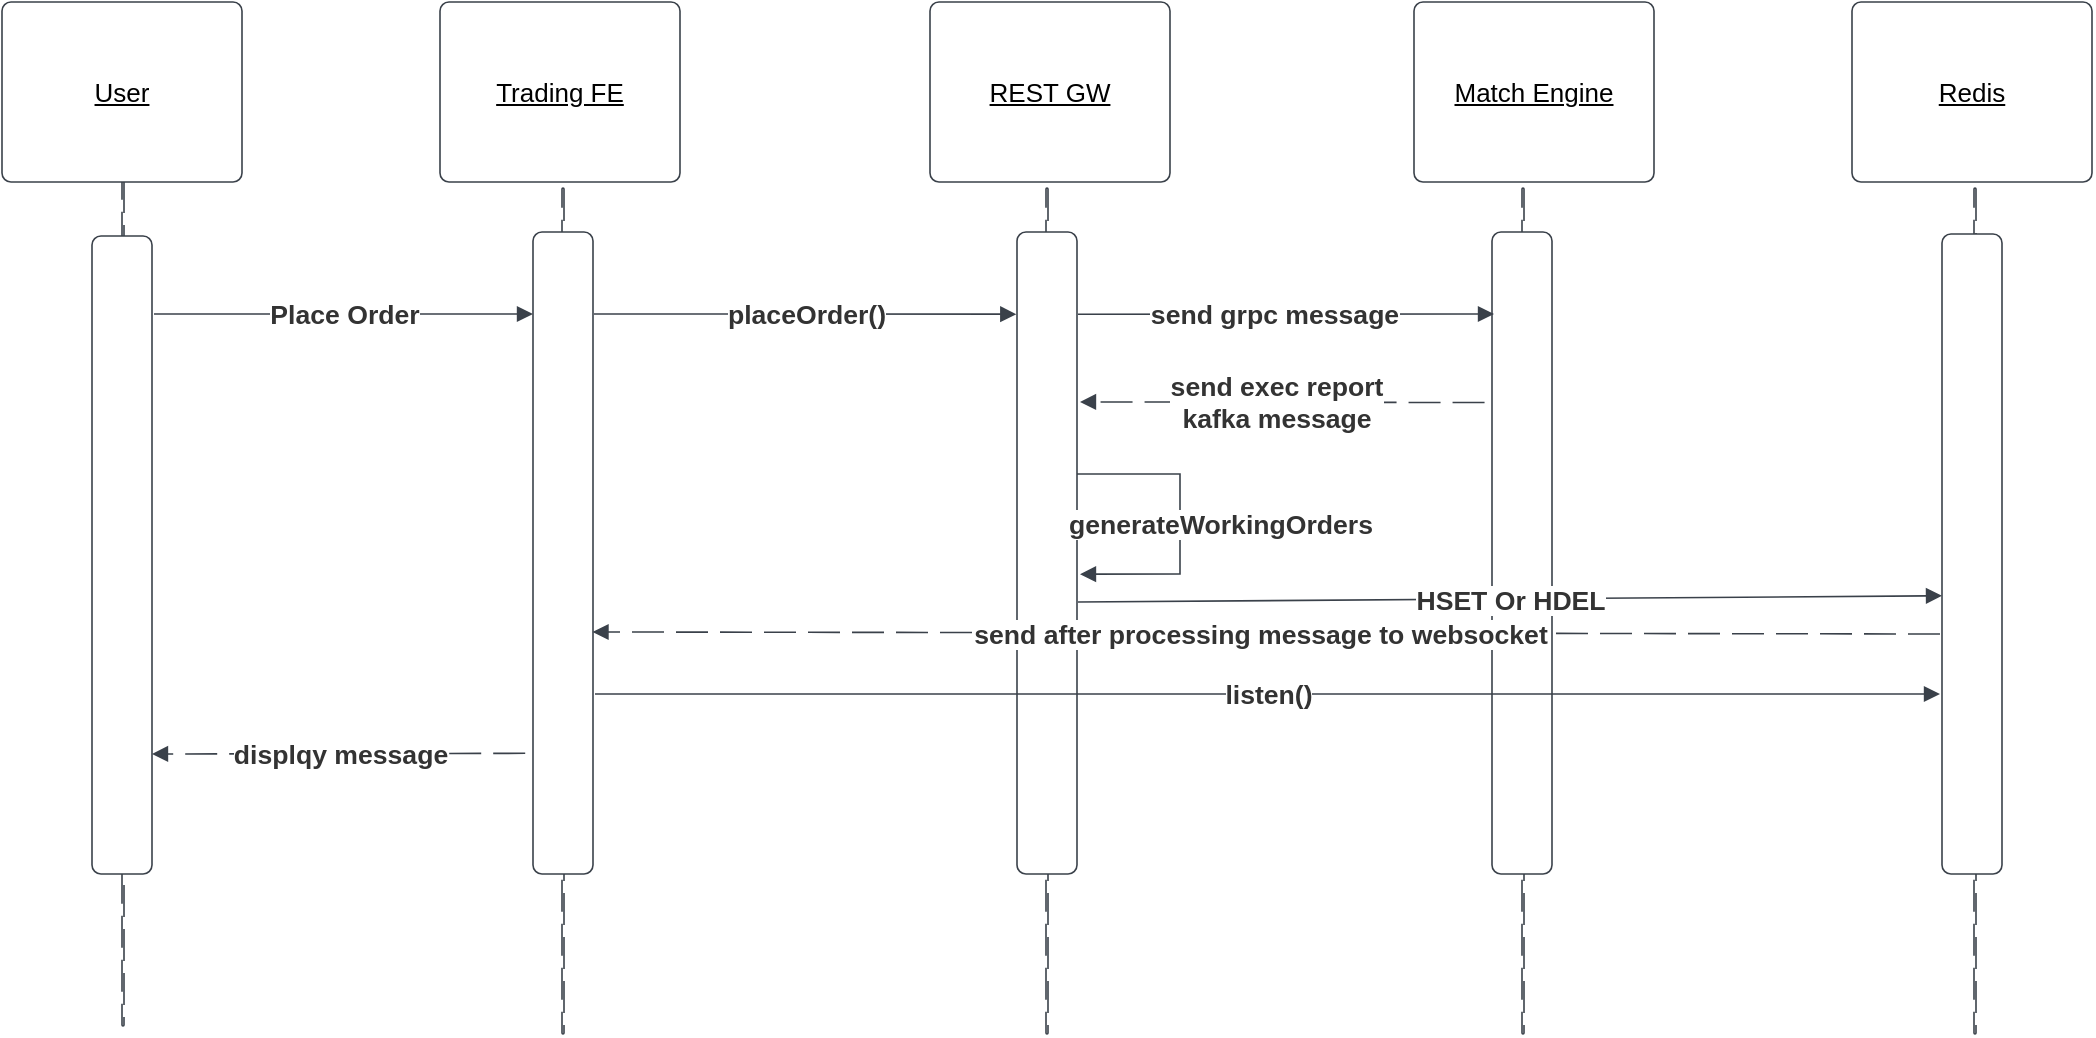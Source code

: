 <mxfile version="22.1.18" type="github">
  <diagram name="第 1 页" id="rEwbif4mO9ZO9xcDXdir">
    <mxGraphModel dx="1434" dy="701" grid="1" gridSize="10" guides="1" tooltips="1" connect="1" arrows="1" fold="1" page="1" pageScale="1" pageWidth="827" pageHeight="1169" math="0" shadow="0">
      <root>
        <mxCell id="0" />
        <mxCell id="1" parent="0" />
        <mxCell id="zctXRc0VA4QupSx8iaKu-1" value="" style="html=1;overflow=block;blockSpacing=1;whiteSpace=wrap;fontSize=13;spacing=0;strokeColor=#3a414a;strokeOpacity=100;rounded=1;absoluteArcSize=1;arcSize=9;rotation=-270;dashed=1;fixDash=1;dashPattern=16 6;strokeWidth=0.8;lucidId=M7NZHTTpDVXx;" vertex="1" parent="1">
          <mxGeometry x="-70" y="384" width="423" height="1" as="geometry" />
        </mxCell>
        <mxCell id="zctXRc0VA4QupSx8iaKu-2" value="User" style="html=1;overflow=block;blockSpacing=1;whiteSpace=wrap;fontSize=13;fontStyle=4;spacing=3.8;strokeColor=#3a414a;strokeOpacity=100;rounded=1;absoluteArcSize=1;arcSize=9;strokeWidth=0.8;lucidId=T8NZlYuJ8EgG;" vertex="1" parent="1">
          <mxGeometry x="81" y="84" width="120" height="90" as="geometry" />
        </mxCell>
        <mxCell id="zctXRc0VA4QupSx8iaKu-3" value="Trading FE" style="html=1;overflow=block;blockSpacing=1;whiteSpace=wrap;fontSize=13;fontStyle=4;spacing=3.8;strokeColor=#3a414a;strokeOpacity=100;rounded=1;absoluteArcSize=1;arcSize=9;strokeWidth=0.8;lucidId=18NZU9HDsDMR;" vertex="1" parent="1">
          <mxGeometry x="300" y="84" width="120" height="90" as="geometry" />
        </mxCell>
        <mxCell id="zctXRc0VA4QupSx8iaKu-4" value="Match Engine" style="html=1;overflow=block;blockSpacing=1;whiteSpace=wrap;fontSize=13;fontStyle=4;spacing=3.8;strokeColor=#3a414a;strokeOpacity=100;rounded=1;absoluteArcSize=1;arcSize=9;strokeWidth=0.8;lucidId=a9NZcL33oLzD;" vertex="1" parent="1">
          <mxGeometry x="787" y="84" width="120" height="90" as="geometry" />
        </mxCell>
        <mxCell id="zctXRc0VA4QupSx8iaKu-5" value="Redis&lt;br&gt;" style="html=1;overflow=block;blockSpacing=1;whiteSpace=wrap;fontSize=13;fontStyle=4;spacing=3.8;strokeColor=#3a414a;strokeOpacity=100;rounded=1;absoluteArcSize=1;arcSize=9;strokeWidth=0.8;lucidId=l9NZF5u.6GAb;" vertex="1" parent="1">
          <mxGeometry x="1006" y="84" width="120" height="90" as="geometry" />
        </mxCell>
        <mxCell id="zctXRc0VA4QupSx8iaKu-6" value="REST GW" style="html=1;overflow=block;blockSpacing=1;whiteSpace=wrap;fontSize=13;fontStyle=4;spacing=3.8;strokeColor=#3a414a;strokeOpacity=100;rounded=1;absoluteArcSize=1;arcSize=9;strokeWidth=0.8;lucidId=t9NZKBoNONix;" vertex="1" parent="1">
          <mxGeometry x="545" y="84" width="120" height="90" as="geometry" />
        </mxCell>
        <mxCell id="zctXRc0VA4QupSx8iaKu-7" value="" style="html=1;overflow=block;blockSpacing=1;whiteSpace=wrap;fontSize=13;spacing=0;strokeColor=#3a414a;strokeOpacity=100;rounded=1;absoluteArcSize=1;arcSize=9;rotation=-270;dashed=1;fixDash=1;dashPattern=16 6;strokeWidth=0.8;lucidId=F9NZRKwd~eAH;" vertex="1" parent="1">
          <mxGeometry x="150" y="388" width="423" height="1" as="geometry" />
        </mxCell>
        <mxCell id="zctXRc0VA4QupSx8iaKu-8" value="" style="html=1;overflow=block;blockSpacing=1;whiteSpace=wrap;fontSize=13;spacing=0;strokeColor=#3a414a;strokeOpacity=100;rounded=1;absoluteArcSize=1;arcSize=9;rotation=-270;dashed=1;fixDash=1;dashPattern=16 6;strokeWidth=0.8;lucidId=H9NZtD7gAKKg;" vertex="1" parent="1">
          <mxGeometry x="630" y="388" width="423" height="1" as="geometry" />
        </mxCell>
        <mxCell id="zctXRc0VA4QupSx8iaKu-9" value="" style="html=1;overflow=block;blockSpacing=1;whiteSpace=wrap;fontSize=13;spacing=0;strokeColor=#3a414a;strokeOpacity=100;rounded=1;absoluteArcSize=1;arcSize=9;rotation=-270;dashed=1;fixDash=1;dashPattern=16 6;strokeWidth=0.8;lucidId=Q9NZzyseHX5v;" vertex="1" parent="1">
          <mxGeometry x="856" y="388" width="423" height="1" as="geometry" />
        </mxCell>
        <mxCell id="zctXRc0VA4QupSx8iaKu-10" value="" style="html=1;overflow=block;blockSpacing=1;whiteSpace=wrap;fontSize=13;spacing=0;strokeColor=#3a414a;strokeOpacity=100;rounded=1;absoluteArcSize=1;arcSize=9;rotation=-270;dashed=1;fixDash=1;dashPattern=16 6;strokeWidth=0.8;lucidId=S9NZI5xLkPNC;" vertex="1" parent="1">
          <mxGeometry x="392" y="388" width="423" height="1" as="geometry" />
        </mxCell>
        <mxCell id="zctXRc0VA4QupSx8iaKu-11" value="" style="html=1;overflow=block;blockSpacing=1;whiteSpace=wrap;fontSize=13;spacing=0;strokeColor=#3a414a;strokeOpacity=100;rounded=1;absoluteArcSize=1;arcSize=9;strokeWidth=0.8;lucidId=19NZhl3rATCA;" vertex="1" parent="1">
          <mxGeometry x="126" y="201" width="30" height="319" as="geometry" />
        </mxCell>
        <mxCell id="zctXRc0VA4QupSx8iaKu-12" value="" style="html=1;jettySize=18;whiteSpace=wrap;fontSize=13;strokeColor=#3a414a;strokeOpacity=100;strokeWidth=0.8;rounded=0;startArrow=none;endArrow=block;endFill=1;entryX=0.05;entryY=0.059;entryPerimeter=0;lucidId=g-NZMRchMd7d;entryDx=0;entryDy=0;" edge="1" parent="1">
          <mxGeometry width="100" height="100" relative="1" as="geometry">
            <Array as="points" />
            <mxPoint x="157" y="240" as="sourcePoint" />
            <mxPoint x="346.5" y="239.999" as="targetPoint" />
          </mxGeometry>
        </mxCell>
        <mxCell id="zctXRc0VA4QupSx8iaKu-13" value="Place Order" style="text;html=1;resizable=0;labelBackgroundColor=default;align=center;verticalAlign=middle;fontStyle=1;fontColor=#333333;fontSize=13.3;" vertex="1" parent="zctXRc0VA4QupSx8iaKu-12">
          <mxGeometry relative="1" as="geometry">
            <mxPoint as="offset" />
          </mxGeometry>
        </mxCell>
        <mxCell id="zctXRc0VA4QupSx8iaKu-14" value="" style="html=1;overflow=block;blockSpacing=1;whiteSpace=wrap;fontSize=13;spacing=0;strokeColor=#3a414a;strokeOpacity=100;rounded=1;absoluteArcSize=1;arcSize=9;strokeWidth=0.8;lucidId=p-NZh3E1zH06;" vertex="1" parent="1">
          <mxGeometry x="346.5" y="199" width="30" height="321" as="geometry" />
        </mxCell>
        <mxCell id="zctXRc0VA4QupSx8iaKu-15" value="" style="html=1;overflow=block;blockSpacing=1;whiteSpace=wrap;fontSize=13;spacing=0;strokeColor=#3a414a;strokeOpacity=100;rounded=1;absoluteArcSize=1;arcSize=9;strokeWidth=0.8;lucidId=Y-NZVu-vQOem;" vertex="1" parent="1">
          <mxGeometry x="588.5" y="199" width="30" height="321" as="geometry" />
        </mxCell>
        <mxCell id="zctXRc0VA4QupSx8iaKu-16" value="" style="html=1;jettySize=18;whiteSpace=wrap;fontSize=13;strokeColor=#3a414a;strokeOpacity=100;strokeWidth=0.8;rounded=0;startArrow=none;endArrow=block;endFill=1;entryX=-0.012;entryY=0.128;entryPerimeter=0;lucidId=--NZR8_Uenr~;" edge="1" parent="1" target="zctXRc0VA4QupSx8iaKu-15">
          <mxGeometry width="100" height="100" relative="1" as="geometry">
            <Array as="points" />
            <mxPoint x="377" y="240" as="sourcePoint" />
          </mxGeometry>
        </mxCell>
        <mxCell id="zctXRc0VA4QupSx8iaKu-17" value="placeOrder()" style="text;html=1;resizable=0;labelBackgroundColor=default;align=center;verticalAlign=middle;fontStyle=1;fontColor=#333333;fontSize=13.3;" vertex="1" parent="zctXRc0VA4QupSx8iaKu-16">
          <mxGeometry relative="1" as="geometry">
            <mxPoint as="offset" />
          </mxGeometry>
        </mxCell>
        <mxCell id="zctXRc0VA4QupSx8iaKu-18" value="" style="html=1;overflow=block;blockSpacing=1;whiteSpace=wrap;fontSize=13;spacing=0;strokeColor=#3a414a;strokeOpacity=100;rounded=1;absoluteArcSize=1;arcSize=9;strokeWidth=0.8;lucidId=c~NZ66zwnHVi;" vertex="1" parent="1">
          <mxGeometry x="826" y="199" width="30" height="321" as="geometry" />
        </mxCell>
        <mxCell id="zctXRc0VA4QupSx8iaKu-19" style="edgeStyle=orthogonalEdgeStyle;rounded=0;orthogonalLoop=1;jettySize=auto;html=1;exitX=0.5;exitY=0;exitDx=0;exitDy=0;" edge="1" parent="1" source="zctXRc0VA4QupSx8iaKu-20">
          <mxGeometry relative="1" as="geometry">
            <mxPoint x="1066" y="210" as="targetPoint" />
          </mxGeometry>
        </mxCell>
        <mxCell id="zctXRc0VA4QupSx8iaKu-20" value="" style="html=1;overflow=block;blockSpacing=1;whiteSpace=wrap;fontSize=13;spacing=0;strokeColor=#3a414a;strokeOpacity=100;rounded=1;absoluteArcSize=1;arcSize=9;strokeWidth=0.8;lucidId=Q~NZrVW1zLrD;" vertex="1" parent="1">
          <mxGeometry x="1051" y="200" width="30" height="320" as="geometry" />
        </mxCell>
        <mxCell id="zctXRc0VA4QupSx8iaKu-21" value="" style="html=1;jettySize=18;whiteSpace=wrap;fontSize=13;strokeColor=#3a414a;strokeOpacity=100;dashed=1;fixDash=1;dashPattern=16 6;strokeWidth=0.8;rounded=0;startArrow=none;endArrow=block;endFill=1;entryX=0.992;entryY=0.623;lucidId=VaOZTp4riYNy;entryDx=0;entryDy=0;entryPerimeter=0;" edge="1" parent="1" target="zctXRc0VA4QupSx8iaKu-14">
          <mxGeometry width="100" height="100" relative="1" as="geometry">
            <Array as="points" />
            <mxPoint x="1050" y="400" as="sourcePoint" />
          </mxGeometry>
        </mxCell>
        <mxCell id="zctXRc0VA4QupSx8iaKu-22" value="send after processing message to websocket" style="text;html=1;resizable=0;labelBackgroundColor=default;align=center;verticalAlign=middle;fontStyle=1;fontColor=#333333;fontSize=13.3;" vertex="1" parent="zctXRc0VA4QupSx8iaKu-21">
          <mxGeometry x="-0.637" relative="1" as="geometry">
            <mxPoint x="-218" as="offset" />
          </mxGeometry>
        </mxCell>
        <mxCell id="zctXRc0VA4QupSx8iaKu-23" value="" style="html=1;jettySize=18;whiteSpace=wrap;fontSize=13;strokeColor=#3a414a;strokeOpacity=100;strokeWidth=0.8;rounded=0;startArrow=none;endArrow=block;endFill=1;exitX=1.017;exitY=0.128;exitPerimeter=0;lucidId=6cOZZF8WiXqJ;exitDx=0;exitDy=0;" edge="1" parent="1" source="zctXRc0VA4QupSx8iaKu-15">
          <mxGeometry width="100" height="100" relative="1" as="geometry">
            <Array as="points" />
            <mxPoint x="827" y="240" as="targetPoint" />
          </mxGeometry>
        </mxCell>
        <mxCell id="zctXRc0VA4QupSx8iaKu-24" value="send grpc message" style="text;html=1;resizable=0;labelBackgroundColor=default;align=center;verticalAlign=middle;fontStyle=1;fontColor=#333333;fontSize=13.3;" vertex="1" parent="zctXRc0VA4QupSx8iaKu-23">
          <mxGeometry x="-0.742" relative="1" as="geometry">
            <mxPoint x="71" as="offset" />
          </mxGeometry>
        </mxCell>
        <mxCell id="zctXRc0VA4QupSx8iaKu-25" value="" style="html=1;jettySize=18;whiteSpace=wrap;fontSize=13;strokeColor=#3a414a;strokeOpacity=100;dashed=1;fixDash=1;dashPattern=16 6;strokeWidth=0.8;rounded=0;startArrow=none;endArrow=block;endFill=1;entryX=1.05;entryY=0.374;entryPerimeter=0;lucidId=VaOZTp4riYNy;entryDx=0;entryDy=0;exitX=-0.124;exitY=0.375;exitDx=0;exitDy=0;exitPerimeter=0;" edge="1" parent="1">
          <mxGeometry width="100" height="100" relative="1" as="geometry">
            <Array as="points" />
            <mxPoint x="822.28" y="284.275" as="sourcePoint" />
            <mxPoint x="620" y="283.954" as="targetPoint" />
          </mxGeometry>
        </mxCell>
        <mxCell id="zctXRc0VA4QupSx8iaKu-26" value="send exec report &lt;br&gt;kafka message" style="text;html=1;resizable=0;labelBackgroundColor=default;align=center;verticalAlign=middle;fontStyle=1;fontColor=#333333;fontSize=13.3;" vertex="1" parent="zctXRc0VA4QupSx8iaKu-25">
          <mxGeometry x="-0.637" relative="1" as="geometry">
            <mxPoint x="-68" as="offset" />
          </mxGeometry>
        </mxCell>
        <mxCell id="zctXRc0VA4QupSx8iaKu-27" value="" style="html=1;jettySize=18;whiteSpace=wrap;fontSize=13;strokeColor=#3a414a;strokeOpacity=100;strokeWidth=0.8;rounded=0;startArrow=none;endArrow=block;endFill=1;entryX=1.05;entryY=0.533;entryPerimeter=0;lucidId=--NZR8_Uenr~;entryDx=0;entryDy=0;" edge="1" parent="1" target="zctXRc0VA4QupSx8iaKu-15">
          <mxGeometry width="100" height="100" relative="1" as="geometry">
            <Array as="points">
              <mxPoint x="670" y="320" />
              <mxPoint x="670" y="370" />
            </Array>
            <mxPoint x="618.5" y="320" as="sourcePoint" />
            <mxPoint x="829.5" y="320" as="targetPoint" />
          </mxGeometry>
        </mxCell>
        <mxCell id="zctXRc0VA4QupSx8iaKu-28" value="generateWorkingOrders" style="text;html=1;resizable=0;labelBackgroundColor=default;align=center;verticalAlign=middle;fontStyle=1;fontColor=#333333;fontSize=13.3;" vertex="1" parent="zctXRc0VA4QupSx8iaKu-27">
          <mxGeometry relative="1" as="geometry">
            <mxPoint x="20" as="offset" />
          </mxGeometry>
        </mxCell>
        <mxCell id="zctXRc0VA4QupSx8iaKu-29" value="" style="html=1;jettySize=18;whiteSpace=wrap;fontSize=13;strokeColor=#3a414a;strokeOpacity=100;strokeWidth=0.8;rounded=0;startArrow=none;endArrow=block;endFill=1;lucidId=--NZR8_Uenr~;" edge="1" parent="1">
          <mxGeometry width="100" height="100" relative="1" as="geometry">
            <Array as="points" />
            <mxPoint x="377.5" y="430" as="sourcePoint" />
            <mxPoint x="1050" y="430" as="targetPoint" />
          </mxGeometry>
        </mxCell>
        <mxCell id="zctXRc0VA4QupSx8iaKu-30" value="listen()" style="text;html=1;resizable=0;labelBackgroundColor=default;align=center;verticalAlign=middle;fontStyle=1;fontColor=#333333;fontSize=13.3;" vertex="1" parent="zctXRc0VA4QupSx8iaKu-29">
          <mxGeometry relative="1" as="geometry">
            <mxPoint as="offset" />
          </mxGeometry>
        </mxCell>
        <mxCell id="zctXRc0VA4QupSx8iaKu-31" value="" style="html=1;jettySize=18;whiteSpace=wrap;fontSize=13;strokeColor=#3a414a;strokeOpacity=100;dashed=1;fixDash=1;dashPattern=16 6;strokeWidth=0.8;rounded=0;startArrow=none;endArrow=block;endFill=1;entryX=0.992;entryY=0.623;lucidId=VaOZTp4riYNy;entryDx=0;entryDy=0;entryPerimeter=0;exitX=-0.13;exitY=0.812;exitDx=0;exitDy=0;exitPerimeter=0;" edge="1" parent="1" source="zctXRc0VA4QupSx8iaKu-14">
          <mxGeometry width="100" height="100" relative="1" as="geometry">
            <Array as="points" />
            <mxPoint x="340" y="460" as="sourcePoint" />
            <mxPoint x="156" y="460" as="targetPoint" />
          </mxGeometry>
        </mxCell>
        <mxCell id="zctXRc0VA4QupSx8iaKu-32" value="displqy message" style="text;html=1;resizable=0;labelBackgroundColor=default;align=center;verticalAlign=middle;fontStyle=1;fontColor=#333333;fontSize=13.3;" vertex="1" parent="zctXRc0VA4QupSx8iaKu-31">
          <mxGeometry x="-0.637" relative="1" as="geometry">
            <mxPoint x="-59" as="offset" />
          </mxGeometry>
        </mxCell>
        <mxCell id="zctXRc0VA4QupSx8iaKu-34" value="" style="html=1;jettySize=18;whiteSpace=wrap;fontSize=13;strokeColor=#3a414a;strokeOpacity=100;strokeWidth=0.8;rounded=0;startArrow=none;endArrow=block;endFill=1;lucidId=--NZR8_Uenr~;exitX=1.017;exitY=0.589;exitDx=0;exitDy=0;exitPerimeter=0;entryX=0;entryY=0.578;entryDx=0;entryDy=0;entryPerimeter=0;" edge="1" parent="1">
          <mxGeometry width="100" height="100" relative="1" as="geometry">
            <Array as="points" />
            <mxPoint x="619.01" y="383.999" as="sourcePoint" />
            <mxPoint x="1051" y="380.89" as="targetPoint" />
          </mxGeometry>
        </mxCell>
        <mxCell id="zctXRc0VA4QupSx8iaKu-35" value="HSET&amp;nbsp;Or HDEL" style="text;html=1;resizable=0;labelBackgroundColor=default;align=center;verticalAlign=middle;fontStyle=1;fontColor=#333333;fontSize=13.3;" vertex="1" parent="zctXRc0VA4QupSx8iaKu-34">
          <mxGeometry relative="1" as="geometry">
            <mxPoint as="offset" />
          </mxGeometry>
        </mxCell>
      </root>
    </mxGraphModel>
  </diagram>
</mxfile>
